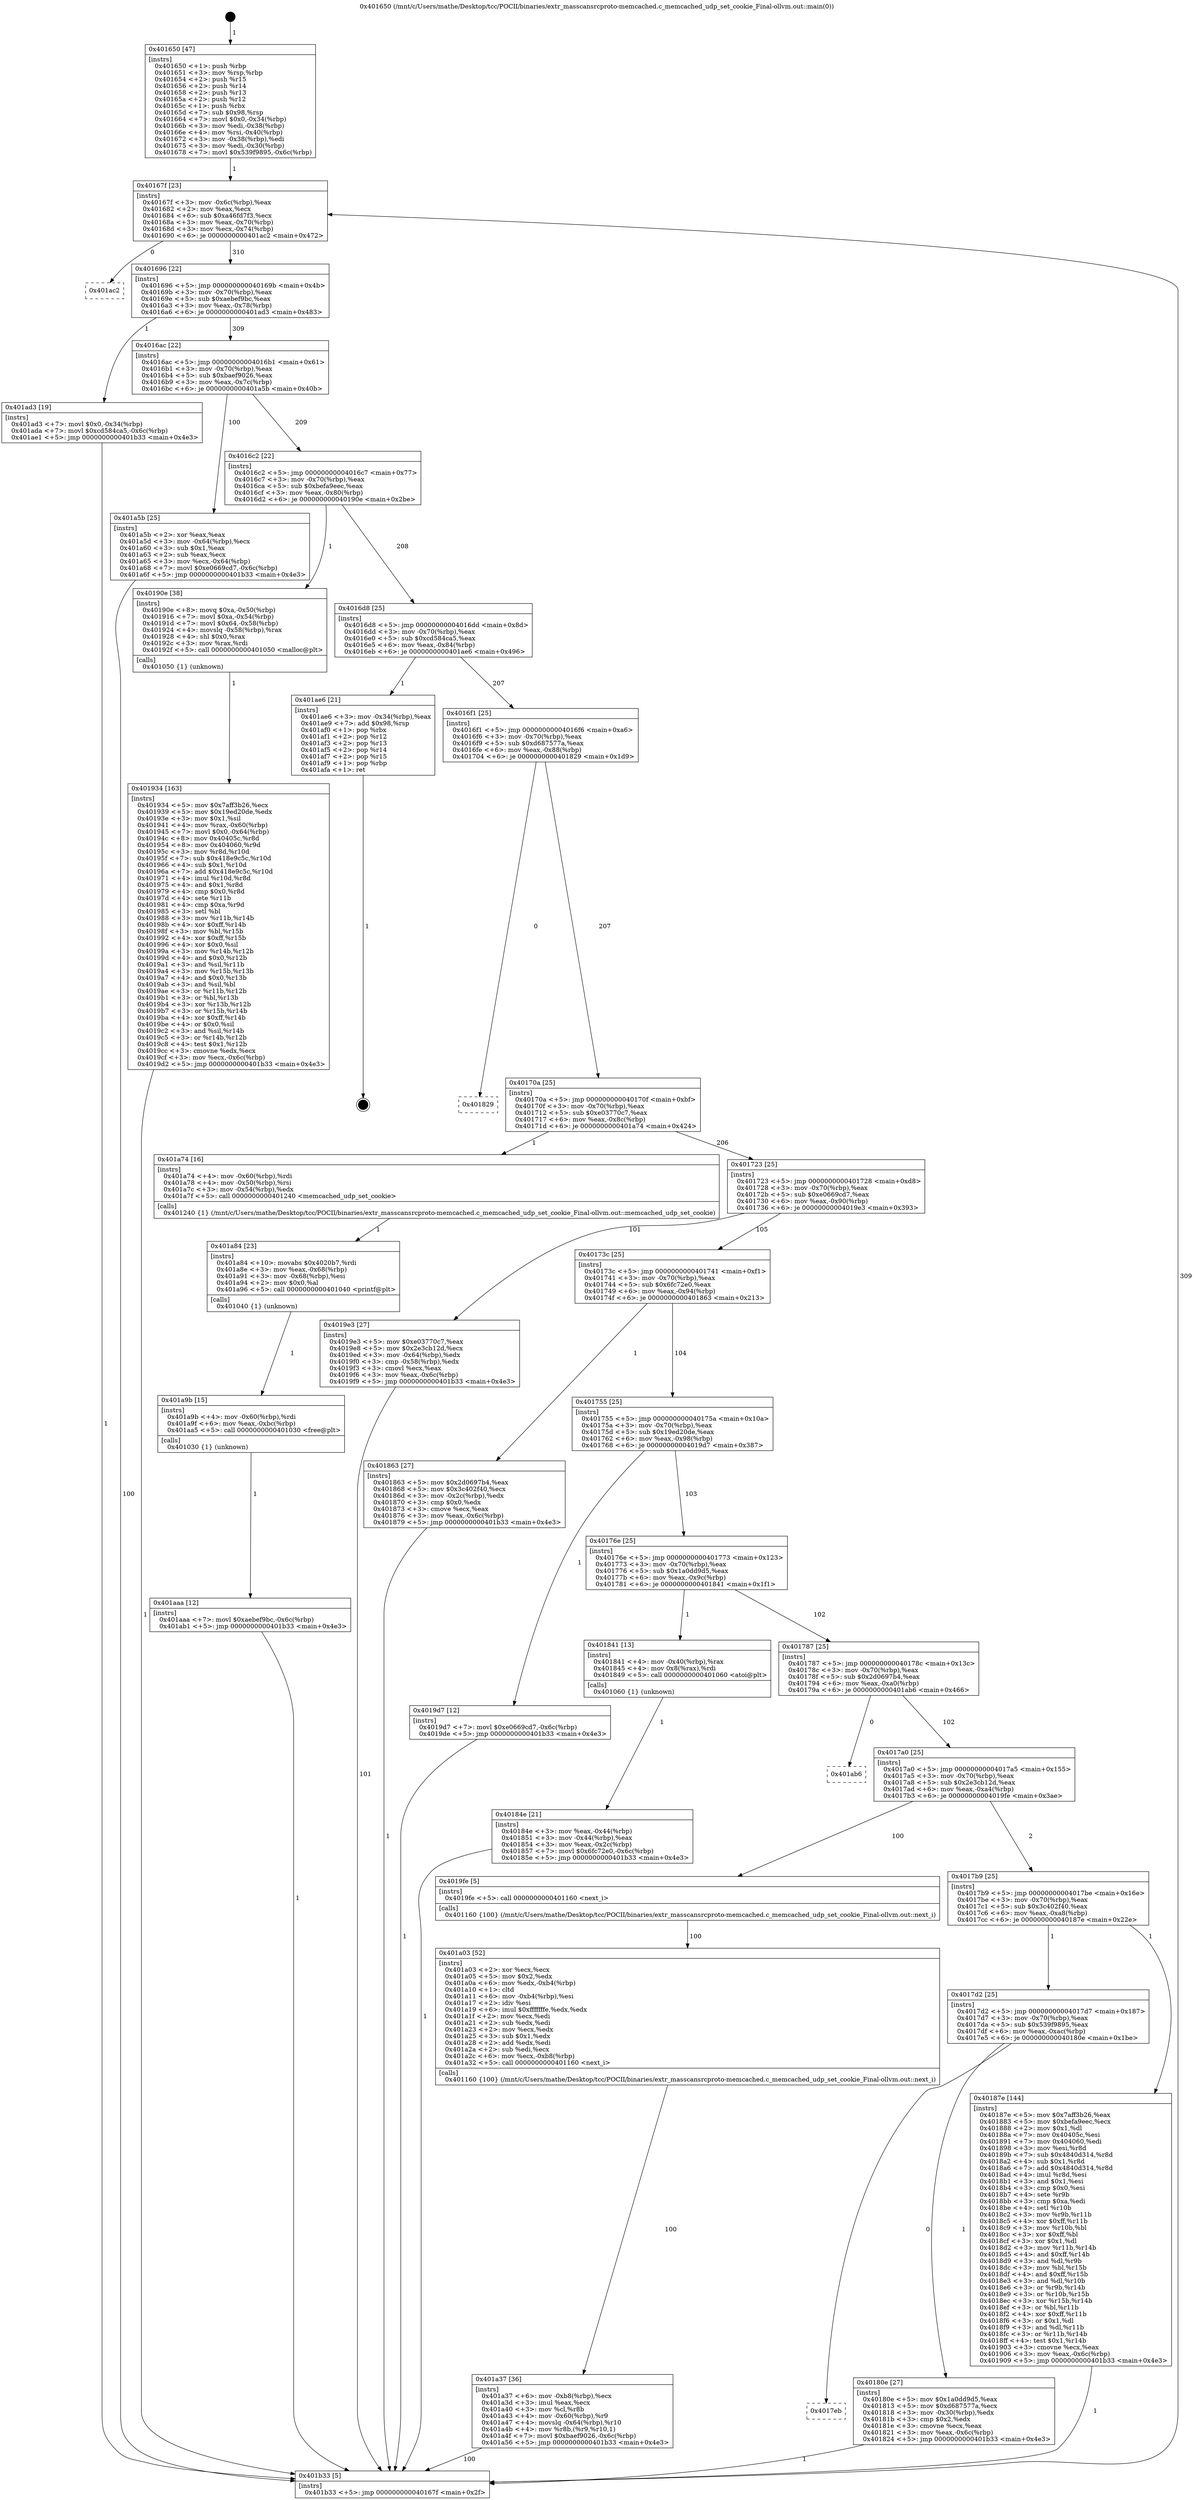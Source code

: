 digraph "0x401650" {
  label = "0x401650 (/mnt/c/Users/mathe/Desktop/tcc/POCII/binaries/extr_masscansrcproto-memcached.c_memcached_udp_set_cookie_Final-ollvm.out::main(0))"
  labelloc = "t"
  node[shape=record]

  Entry [label="",width=0.3,height=0.3,shape=circle,fillcolor=black,style=filled]
  "0x40167f" [label="{
     0x40167f [23]\l
     | [instrs]\l
     &nbsp;&nbsp;0x40167f \<+3\>: mov -0x6c(%rbp),%eax\l
     &nbsp;&nbsp;0x401682 \<+2\>: mov %eax,%ecx\l
     &nbsp;&nbsp;0x401684 \<+6\>: sub $0xa46fd7f3,%ecx\l
     &nbsp;&nbsp;0x40168a \<+3\>: mov %eax,-0x70(%rbp)\l
     &nbsp;&nbsp;0x40168d \<+3\>: mov %ecx,-0x74(%rbp)\l
     &nbsp;&nbsp;0x401690 \<+6\>: je 0000000000401ac2 \<main+0x472\>\l
  }"]
  "0x401ac2" [label="{
     0x401ac2\l
  }", style=dashed]
  "0x401696" [label="{
     0x401696 [22]\l
     | [instrs]\l
     &nbsp;&nbsp;0x401696 \<+5\>: jmp 000000000040169b \<main+0x4b\>\l
     &nbsp;&nbsp;0x40169b \<+3\>: mov -0x70(%rbp),%eax\l
     &nbsp;&nbsp;0x40169e \<+5\>: sub $0xaebef9bc,%eax\l
     &nbsp;&nbsp;0x4016a3 \<+3\>: mov %eax,-0x78(%rbp)\l
     &nbsp;&nbsp;0x4016a6 \<+6\>: je 0000000000401ad3 \<main+0x483\>\l
  }"]
  Exit [label="",width=0.3,height=0.3,shape=circle,fillcolor=black,style=filled,peripheries=2]
  "0x401ad3" [label="{
     0x401ad3 [19]\l
     | [instrs]\l
     &nbsp;&nbsp;0x401ad3 \<+7\>: movl $0x0,-0x34(%rbp)\l
     &nbsp;&nbsp;0x401ada \<+7\>: movl $0xcd584ca5,-0x6c(%rbp)\l
     &nbsp;&nbsp;0x401ae1 \<+5\>: jmp 0000000000401b33 \<main+0x4e3\>\l
  }"]
  "0x4016ac" [label="{
     0x4016ac [22]\l
     | [instrs]\l
     &nbsp;&nbsp;0x4016ac \<+5\>: jmp 00000000004016b1 \<main+0x61\>\l
     &nbsp;&nbsp;0x4016b1 \<+3\>: mov -0x70(%rbp),%eax\l
     &nbsp;&nbsp;0x4016b4 \<+5\>: sub $0xbaef9026,%eax\l
     &nbsp;&nbsp;0x4016b9 \<+3\>: mov %eax,-0x7c(%rbp)\l
     &nbsp;&nbsp;0x4016bc \<+6\>: je 0000000000401a5b \<main+0x40b\>\l
  }"]
  "0x401aaa" [label="{
     0x401aaa [12]\l
     | [instrs]\l
     &nbsp;&nbsp;0x401aaa \<+7\>: movl $0xaebef9bc,-0x6c(%rbp)\l
     &nbsp;&nbsp;0x401ab1 \<+5\>: jmp 0000000000401b33 \<main+0x4e3\>\l
  }"]
  "0x401a5b" [label="{
     0x401a5b [25]\l
     | [instrs]\l
     &nbsp;&nbsp;0x401a5b \<+2\>: xor %eax,%eax\l
     &nbsp;&nbsp;0x401a5d \<+3\>: mov -0x64(%rbp),%ecx\l
     &nbsp;&nbsp;0x401a60 \<+3\>: sub $0x1,%eax\l
     &nbsp;&nbsp;0x401a63 \<+2\>: sub %eax,%ecx\l
     &nbsp;&nbsp;0x401a65 \<+3\>: mov %ecx,-0x64(%rbp)\l
     &nbsp;&nbsp;0x401a68 \<+7\>: movl $0xe0669cd7,-0x6c(%rbp)\l
     &nbsp;&nbsp;0x401a6f \<+5\>: jmp 0000000000401b33 \<main+0x4e3\>\l
  }"]
  "0x4016c2" [label="{
     0x4016c2 [22]\l
     | [instrs]\l
     &nbsp;&nbsp;0x4016c2 \<+5\>: jmp 00000000004016c7 \<main+0x77\>\l
     &nbsp;&nbsp;0x4016c7 \<+3\>: mov -0x70(%rbp),%eax\l
     &nbsp;&nbsp;0x4016ca \<+5\>: sub $0xbefa9eec,%eax\l
     &nbsp;&nbsp;0x4016cf \<+3\>: mov %eax,-0x80(%rbp)\l
     &nbsp;&nbsp;0x4016d2 \<+6\>: je 000000000040190e \<main+0x2be\>\l
  }"]
  "0x401a9b" [label="{
     0x401a9b [15]\l
     | [instrs]\l
     &nbsp;&nbsp;0x401a9b \<+4\>: mov -0x60(%rbp),%rdi\l
     &nbsp;&nbsp;0x401a9f \<+6\>: mov %eax,-0xbc(%rbp)\l
     &nbsp;&nbsp;0x401aa5 \<+5\>: call 0000000000401030 \<free@plt\>\l
     | [calls]\l
     &nbsp;&nbsp;0x401030 \{1\} (unknown)\l
  }"]
  "0x40190e" [label="{
     0x40190e [38]\l
     | [instrs]\l
     &nbsp;&nbsp;0x40190e \<+8\>: movq $0xa,-0x50(%rbp)\l
     &nbsp;&nbsp;0x401916 \<+7\>: movl $0xa,-0x54(%rbp)\l
     &nbsp;&nbsp;0x40191d \<+7\>: movl $0x64,-0x58(%rbp)\l
     &nbsp;&nbsp;0x401924 \<+4\>: movslq -0x58(%rbp),%rax\l
     &nbsp;&nbsp;0x401928 \<+4\>: shl $0x0,%rax\l
     &nbsp;&nbsp;0x40192c \<+3\>: mov %rax,%rdi\l
     &nbsp;&nbsp;0x40192f \<+5\>: call 0000000000401050 \<malloc@plt\>\l
     | [calls]\l
     &nbsp;&nbsp;0x401050 \{1\} (unknown)\l
  }"]
  "0x4016d8" [label="{
     0x4016d8 [25]\l
     | [instrs]\l
     &nbsp;&nbsp;0x4016d8 \<+5\>: jmp 00000000004016dd \<main+0x8d\>\l
     &nbsp;&nbsp;0x4016dd \<+3\>: mov -0x70(%rbp),%eax\l
     &nbsp;&nbsp;0x4016e0 \<+5\>: sub $0xcd584ca5,%eax\l
     &nbsp;&nbsp;0x4016e5 \<+6\>: mov %eax,-0x84(%rbp)\l
     &nbsp;&nbsp;0x4016eb \<+6\>: je 0000000000401ae6 \<main+0x496\>\l
  }"]
  "0x401a84" [label="{
     0x401a84 [23]\l
     | [instrs]\l
     &nbsp;&nbsp;0x401a84 \<+10\>: movabs $0x4020b7,%rdi\l
     &nbsp;&nbsp;0x401a8e \<+3\>: mov %eax,-0x68(%rbp)\l
     &nbsp;&nbsp;0x401a91 \<+3\>: mov -0x68(%rbp),%esi\l
     &nbsp;&nbsp;0x401a94 \<+2\>: mov $0x0,%al\l
     &nbsp;&nbsp;0x401a96 \<+5\>: call 0000000000401040 \<printf@plt\>\l
     | [calls]\l
     &nbsp;&nbsp;0x401040 \{1\} (unknown)\l
  }"]
  "0x401ae6" [label="{
     0x401ae6 [21]\l
     | [instrs]\l
     &nbsp;&nbsp;0x401ae6 \<+3\>: mov -0x34(%rbp),%eax\l
     &nbsp;&nbsp;0x401ae9 \<+7\>: add $0x98,%rsp\l
     &nbsp;&nbsp;0x401af0 \<+1\>: pop %rbx\l
     &nbsp;&nbsp;0x401af1 \<+2\>: pop %r12\l
     &nbsp;&nbsp;0x401af3 \<+2\>: pop %r13\l
     &nbsp;&nbsp;0x401af5 \<+2\>: pop %r14\l
     &nbsp;&nbsp;0x401af7 \<+2\>: pop %r15\l
     &nbsp;&nbsp;0x401af9 \<+1\>: pop %rbp\l
     &nbsp;&nbsp;0x401afa \<+1\>: ret\l
  }"]
  "0x4016f1" [label="{
     0x4016f1 [25]\l
     | [instrs]\l
     &nbsp;&nbsp;0x4016f1 \<+5\>: jmp 00000000004016f6 \<main+0xa6\>\l
     &nbsp;&nbsp;0x4016f6 \<+3\>: mov -0x70(%rbp),%eax\l
     &nbsp;&nbsp;0x4016f9 \<+5\>: sub $0xd687577a,%eax\l
     &nbsp;&nbsp;0x4016fe \<+6\>: mov %eax,-0x88(%rbp)\l
     &nbsp;&nbsp;0x401704 \<+6\>: je 0000000000401829 \<main+0x1d9\>\l
  }"]
  "0x401a37" [label="{
     0x401a37 [36]\l
     | [instrs]\l
     &nbsp;&nbsp;0x401a37 \<+6\>: mov -0xb8(%rbp),%ecx\l
     &nbsp;&nbsp;0x401a3d \<+3\>: imul %eax,%ecx\l
     &nbsp;&nbsp;0x401a40 \<+3\>: mov %cl,%r8b\l
     &nbsp;&nbsp;0x401a43 \<+4\>: mov -0x60(%rbp),%r9\l
     &nbsp;&nbsp;0x401a47 \<+4\>: movslq -0x64(%rbp),%r10\l
     &nbsp;&nbsp;0x401a4b \<+4\>: mov %r8b,(%r9,%r10,1)\l
     &nbsp;&nbsp;0x401a4f \<+7\>: movl $0xbaef9026,-0x6c(%rbp)\l
     &nbsp;&nbsp;0x401a56 \<+5\>: jmp 0000000000401b33 \<main+0x4e3\>\l
  }"]
  "0x401829" [label="{
     0x401829\l
  }", style=dashed]
  "0x40170a" [label="{
     0x40170a [25]\l
     | [instrs]\l
     &nbsp;&nbsp;0x40170a \<+5\>: jmp 000000000040170f \<main+0xbf\>\l
     &nbsp;&nbsp;0x40170f \<+3\>: mov -0x70(%rbp),%eax\l
     &nbsp;&nbsp;0x401712 \<+5\>: sub $0xe03770c7,%eax\l
     &nbsp;&nbsp;0x401717 \<+6\>: mov %eax,-0x8c(%rbp)\l
     &nbsp;&nbsp;0x40171d \<+6\>: je 0000000000401a74 \<main+0x424\>\l
  }"]
  "0x401a03" [label="{
     0x401a03 [52]\l
     | [instrs]\l
     &nbsp;&nbsp;0x401a03 \<+2\>: xor %ecx,%ecx\l
     &nbsp;&nbsp;0x401a05 \<+5\>: mov $0x2,%edx\l
     &nbsp;&nbsp;0x401a0a \<+6\>: mov %edx,-0xb4(%rbp)\l
     &nbsp;&nbsp;0x401a10 \<+1\>: cltd\l
     &nbsp;&nbsp;0x401a11 \<+6\>: mov -0xb4(%rbp),%esi\l
     &nbsp;&nbsp;0x401a17 \<+2\>: idiv %esi\l
     &nbsp;&nbsp;0x401a19 \<+6\>: imul $0xfffffffe,%edx,%edx\l
     &nbsp;&nbsp;0x401a1f \<+2\>: mov %ecx,%edi\l
     &nbsp;&nbsp;0x401a21 \<+2\>: sub %edx,%edi\l
     &nbsp;&nbsp;0x401a23 \<+2\>: mov %ecx,%edx\l
     &nbsp;&nbsp;0x401a25 \<+3\>: sub $0x1,%edx\l
     &nbsp;&nbsp;0x401a28 \<+2\>: add %edx,%edi\l
     &nbsp;&nbsp;0x401a2a \<+2\>: sub %edi,%ecx\l
     &nbsp;&nbsp;0x401a2c \<+6\>: mov %ecx,-0xb8(%rbp)\l
     &nbsp;&nbsp;0x401a32 \<+5\>: call 0000000000401160 \<next_i\>\l
     | [calls]\l
     &nbsp;&nbsp;0x401160 \{100\} (/mnt/c/Users/mathe/Desktop/tcc/POCII/binaries/extr_masscansrcproto-memcached.c_memcached_udp_set_cookie_Final-ollvm.out::next_i)\l
  }"]
  "0x401a74" [label="{
     0x401a74 [16]\l
     | [instrs]\l
     &nbsp;&nbsp;0x401a74 \<+4\>: mov -0x60(%rbp),%rdi\l
     &nbsp;&nbsp;0x401a78 \<+4\>: mov -0x50(%rbp),%rsi\l
     &nbsp;&nbsp;0x401a7c \<+3\>: mov -0x54(%rbp),%edx\l
     &nbsp;&nbsp;0x401a7f \<+5\>: call 0000000000401240 \<memcached_udp_set_cookie\>\l
     | [calls]\l
     &nbsp;&nbsp;0x401240 \{1\} (/mnt/c/Users/mathe/Desktop/tcc/POCII/binaries/extr_masscansrcproto-memcached.c_memcached_udp_set_cookie_Final-ollvm.out::memcached_udp_set_cookie)\l
  }"]
  "0x401723" [label="{
     0x401723 [25]\l
     | [instrs]\l
     &nbsp;&nbsp;0x401723 \<+5\>: jmp 0000000000401728 \<main+0xd8\>\l
     &nbsp;&nbsp;0x401728 \<+3\>: mov -0x70(%rbp),%eax\l
     &nbsp;&nbsp;0x40172b \<+5\>: sub $0xe0669cd7,%eax\l
     &nbsp;&nbsp;0x401730 \<+6\>: mov %eax,-0x90(%rbp)\l
     &nbsp;&nbsp;0x401736 \<+6\>: je 00000000004019e3 \<main+0x393\>\l
  }"]
  "0x401934" [label="{
     0x401934 [163]\l
     | [instrs]\l
     &nbsp;&nbsp;0x401934 \<+5\>: mov $0x7aff3b26,%ecx\l
     &nbsp;&nbsp;0x401939 \<+5\>: mov $0x19ed20de,%edx\l
     &nbsp;&nbsp;0x40193e \<+3\>: mov $0x1,%sil\l
     &nbsp;&nbsp;0x401941 \<+4\>: mov %rax,-0x60(%rbp)\l
     &nbsp;&nbsp;0x401945 \<+7\>: movl $0x0,-0x64(%rbp)\l
     &nbsp;&nbsp;0x40194c \<+8\>: mov 0x40405c,%r8d\l
     &nbsp;&nbsp;0x401954 \<+8\>: mov 0x404060,%r9d\l
     &nbsp;&nbsp;0x40195c \<+3\>: mov %r8d,%r10d\l
     &nbsp;&nbsp;0x40195f \<+7\>: sub $0x418e9c5c,%r10d\l
     &nbsp;&nbsp;0x401966 \<+4\>: sub $0x1,%r10d\l
     &nbsp;&nbsp;0x40196a \<+7\>: add $0x418e9c5c,%r10d\l
     &nbsp;&nbsp;0x401971 \<+4\>: imul %r10d,%r8d\l
     &nbsp;&nbsp;0x401975 \<+4\>: and $0x1,%r8d\l
     &nbsp;&nbsp;0x401979 \<+4\>: cmp $0x0,%r8d\l
     &nbsp;&nbsp;0x40197d \<+4\>: sete %r11b\l
     &nbsp;&nbsp;0x401981 \<+4\>: cmp $0xa,%r9d\l
     &nbsp;&nbsp;0x401985 \<+3\>: setl %bl\l
     &nbsp;&nbsp;0x401988 \<+3\>: mov %r11b,%r14b\l
     &nbsp;&nbsp;0x40198b \<+4\>: xor $0xff,%r14b\l
     &nbsp;&nbsp;0x40198f \<+3\>: mov %bl,%r15b\l
     &nbsp;&nbsp;0x401992 \<+4\>: xor $0xff,%r15b\l
     &nbsp;&nbsp;0x401996 \<+4\>: xor $0x0,%sil\l
     &nbsp;&nbsp;0x40199a \<+3\>: mov %r14b,%r12b\l
     &nbsp;&nbsp;0x40199d \<+4\>: and $0x0,%r12b\l
     &nbsp;&nbsp;0x4019a1 \<+3\>: and %sil,%r11b\l
     &nbsp;&nbsp;0x4019a4 \<+3\>: mov %r15b,%r13b\l
     &nbsp;&nbsp;0x4019a7 \<+4\>: and $0x0,%r13b\l
     &nbsp;&nbsp;0x4019ab \<+3\>: and %sil,%bl\l
     &nbsp;&nbsp;0x4019ae \<+3\>: or %r11b,%r12b\l
     &nbsp;&nbsp;0x4019b1 \<+3\>: or %bl,%r13b\l
     &nbsp;&nbsp;0x4019b4 \<+3\>: xor %r13b,%r12b\l
     &nbsp;&nbsp;0x4019b7 \<+3\>: or %r15b,%r14b\l
     &nbsp;&nbsp;0x4019ba \<+4\>: xor $0xff,%r14b\l
     &nbsp;&nbsp;0x4019be \<+4\>: or $0x0,%sil\l
     &nbsp;&nbsp;0x4019c2 \<+3\>: and %sil,%r14b\l
     &nbsp;&nbsp;0x4019c5 \<+3\>: or %r14b,%r12b\l
     &nbsp;&nbsp;0x4019c8 \<+4\>: test $0x1,%r12b\l
     &nbsp;&nbsp;0x4019cc \<+3\>: cmovne %edx,%ecx\l
     &nbsp;&nbsp;0x4019cf \<+3\>: mov %ecx,-0x6c(%rbp)\l
     &nbsp;&nbsp;0x4019d2 \<+5\>: jmp 0000000000401b33 \<main+0x4e3\>\l
  }"]
  "0x4019e3" [label="{
     0x4019e3 [27]\l
     | [instrs]\l
     &nbsp;&nbsp;0x4019e3 \<+5\>: mov $0xe03770c7,%eax\l
     &nbsp;&nbsp;0x4019e8 \<+5\>: mov $0x2e3cb12d,%ecx\l
     &nbsp;&nbsp;0x4019ed \<+3\>: mov -0x64(%rbp),%edx\l
     &nbsp;&nbsp;0x4019f0 \<+3\>: cmp -0x58(%rbp),%edx\l
     &nbsp;&nbsp;0x4019f3 \<+3\>: cmovl %ecx,%eax\l
     &nbsp;&nbsp;0x4019f6 \<+3\>: mov %eax,-0x6c(%rbp)\l
     &nbsp;&nbsp;0x4019f9 \<+5\>: jmp 0000000000401b33 \<main+0x4e3\>\l
  }"]
  "0x40173c" [label="{
     0x40173c [25]\l
     | [instrs]\l
     &nbsp;&nbsp;0x40173c \<+5\>: jmp 0000000000401741 \<main+0xf1\>\l
     &nbsp;&nbsp;0x401741 \<+3\>: mov -0x70(%rbp),%eax\l
     &nbsp;&nbsp;0x401744 \<+5\>: sub $0x6fc72e0,%eax\l
     &nbsp;&nbsp;0x401749 \<+6\>: mov %eax,-0x94(%rbp)\l
     &nbsp;&nbsp;0x40174f \<+6\>: je 0000000000401863 \<main+0x213\>\l
  }"]
  "0x40184e" [label="{
     0x40184e [21]\l
     | [instrs]\l
     &nbsp;&nbsp;0x40184e \<+3\>: mov %eax,-0x44(%rbp)\l
     &nbsp;&nbsp;0x401851 \<+3\>: mov -0x44(%rbp),%eax\l
     &nbsp;&nbsp;0x401854 \<+3\>: mov %eax,-0x2c(%rbp)\l
     &nbsp;&nbsp;0x401857 \<+7\>: movl $0x6fc72e0,-0x6c(%rbp)\l
     &nbsp;&nbsp;0x40185e \<+5\>: jmp 0000000000401b33 \<main+0x4e3\>\l
  }"]
  "0x401863" [label="{
     0x401863 [27]\l
     | [instrs]\l
     &nbsp;&nbsp;0x401863 \<+5\>: mov $0x2d0697b4,%eax\l
     &nbsp;&nbsp;0x401868 \<+5\>: mov $0x3c402f40,%ecx\l
     &nbsp;&nbsp;0x40186d \<+3\>: mov -0x2c(%rbp),%edx\l
     &nbsp;&nbsp;0x401870 \<+3\>: cmp $0x0,%edx\l
     &nbsp;&nbsp;0x401873 \<+3\>: cmove %ecx,%eax\l
     &nbsp;&nbsp;0x401876 \<+3\>: mov %eax,-0x6c(%rbp)\l
     &nbsp;&nbsp;0x401879 \<+5\>: jmp 0000000000401b33 \<main+0x4e3\>\l
  }"]
  "0x401755" [label="{
     0x401755 [25]\l
     | [instrs]\l
     &nbsp;&nbsp;0x401755 \<+5\>: jmp 000000000040175a \<main+0x10a\>\l
     &nbsp;&nbsp;0x40175a \<+3\>: mov -0x70(%rbp),%eax\l
     &nbsp;&nbsp;0x40175d \<+5\>: sub $0x19ed20de,%eax\l
     &nbsp;&nbsp;0x401762 \<+6\>: mov %eax,-0x98(%rbp)\l
     &nbsp;&nbsp;0x401768 \<+6\>: je 00000000004019d7 \<main+0x387\>\l
  }"]
  "0x401650" [label="{
     0x401650 [47]\l
     | [instrs]\l
     &nbsp;&nbsp;0x401650 \<+1\>: push %rbp\l
     &nbsp;&nbsp;0x401651 \<+3\>: mov %rsp,%rbp\l
     &nbsp;&nbsp;0x401654 \<+2\>: push %r15\l
     &nbsp;&nbsp;0x401656 \<+2\>: push %r14\l
     &nbsp;&nbsp;0x401658 \<+2\>: push %r13\l
     &nbsp;&nbsp;0x40165a \<+2\>: push %r12\l
     &nbsp;&nbsp;0x40165c \<+1\>: push %rbx\l
     &nbsp;&nbsp;0x40165d \<+7\>: sub $0x98,%rsp\l
     &nbsp;&nbsp;0x401664 \<+7\>: movl $0x0,-0x34(%rbp)\l
     &nbsp;&nbsp;0x40166b \<+3\>: mov %edi,-0x38(%rbp)\l
     &nbsp;&nbsp;0x40166e \<+4\>: mov %rsi,-0x40(%rbp)\l
     &nbsp;&nbsp;0x401672 \<+3\>: mov -0x38(%rbp),%edi\l
     &nbsp;&nbsp;0x401675 \<+3\>: mov %edi,-0x30(%rbp)\l
     &nbsp;&nbsp;0x401678 \<+7\>: movl $0x539f9895,-0x6c(%rbp)\l
  }"]
  "0x4019d7" [label="{
     0x4019d7 [12]\l
     | [instrs]\l
     &nbsp;&nbsp;0x4019d7 \<+7\>: movl $0xe0669cd7,-0x6c(%rbp)\l
     &nbsp;&nbsp;0x4019de \<+5\>: jmp 0000000000401b33 \<main+0x4e3\>\l
  }"]
  "0x40176e" [label="{
     0x40176e [25]\l
     | [instrs]\l
     &nbsp;&nbsp;0x40176e \<+5\>: jmp 0000000000401773 \<main+0x123\>\l
     &nbsp;&nbsp;0x401773 \<+3\>: mov -0x70(%rbp),%eax\l
     &nbsp;&nbsp;0x401776 \<+5\>: sub $0x1a0dd9d5,%eax\l
     &nbsp;&nbsp;0x40177b \<+6\>: mov %eax,-0x9c(%rbp)\l
     &nbsp;&nbsp;0x401781 \<+6\>: je 0000000000401841 \<main+0x1f1\>\l
  }"]
  "0x401b33" [label="{
     0x401b33 [5]\l
     | [instrs]\l
     &nbsp;&nbsp;0x401b33 \<+5\>: jmp 000000000040167f \<main+0x2f\>\l
  }"]
  "0x401841" [label="{
     0x401841 [13]\l
     | [instrs]\l
     &nbsp;&nbsp;0x401841 \<+4\>: mov -0x40(%rbp),%rax\l
     &nbsp;&nbsp;0x401845 \<+4\>: mov 0x8(%rax),%rdi\l
     &nbsp;&nbsp;0x401849 \<+5\>: call 0000000000401060 \<atoi@plt\>\l
     | [calls]\l
     &nbsp;&nbsp;0x401060 \{1\} (unknown)\l
  }"]
  "0x401787" [label="{
     0x401787 [25]\l
     | [instrs]\l
     &nbsp;&nbsp;0x401787 \<+5\>: jmp 000000000040178c \<main+0x13c\>\l
     &nbsp;&nbsp;0x40178c \<+3\>: mov -0x70(%rbp),%eax\l
     &nbsp;&nbsp;0x40178f \<+5\>: sub $0x2d0697b4,%eax\l
     &nbsp;&nbsp;0x401794 \<+6\>: mov %eax,-0xa0(%rbp)\l
     &nbsp;&nbsp;0x40179a \<+6\>: je 0000000000401ab6 \<main+0x466\>\l
  }"]
  "0x4017eb" [label="{
     0x4017eb\l
  }", style=dashed]
  "0x401ab6" [label="{
     0x401ab6\l
  }", style=dashed]
  "0x4017a0" [label="{
     0x4017a0 [25]\l
     | [instrs]\l
     &nbsp;&nbsp;0x4017a0 \<+5\>: jmp 00000000004017a5 \<main+0x155\>\l
     &nbsp;&nbsp;0x4017a5 \<+3\>: mov -0x70(%rbp),%eax\l
     &nbsp;&nbsp;0x4017a8 \<+5\>: sub $0x2e3cb12d,%eax\l
     &nbsp;&nbsp;0x4017ad \<+6\>: mov %eax,-0xa4(%rbp)\l
     &nbsp;&nbsp;0x4017b3 \<+6\>: je 00000000004019fe \<main+0x3ae\>\l
  }"]
  "0x40180e" [label="{
     0x40180e [27]\l
     | [instrs]\l
     &nbsp;&nbsp;0x40180e \<+5\>: mov $0x1a0dd9d5,%eax\l
     &nbsp;&nbsp;0x401813 \<+5\>: mov $0xd687577a,%ecx\l
     &nbsp;&nbsp;0x401818 \<+3\>: mov -0x30(%rbp),%edx\l
     &nbsp;&nbsp;0x40181b \<+3\>: cmp $0x2,%edx\l
     &nbsp;&nbsp;0x40181e \<+3\>: cmovne %ecx,%eax\l
     &nbsp;&nbsp;0x401821 \<+3\>: mov %eax,-0x6c(%rbp)\l
     &nbsp;&nbsp;0x401824 \<+5\>: jmp 0000000000401b33 \<main+0x4e3\>\l
  }"]
  "0x4019fe" [label="{
     0x4019fe [5]\l
     | [instrs]\l
     &nbsp;&nbsp;0x4019fe \<+5\>: call 0000000000401160 \<next_i\>\l
     | [calls]\l
     &nbsp;&nbsp;0x401160 \{100\} (/mnt/c/Users/mathe/Desktop/tcc/POCII/binaries/extr_masscansrcproto-memcached.c_memcached_udp_set_cookie_Final-ollvm.out::next_i)\l
  }"]
  "0x4017b9" [label="{
     0x4017b9 [25]\l
     | [instrs]\l
     &nbsp;&nbsp;0x4017b9 \<+5\>: jmp 00000000004017be \<main+0x16e\>\l
     &nbsp;&nbsp;0x4017be \<+3\>: mov -0x70(%rbp),%eax\l
     &nbsp;&nbsp;0x4017c1 \<+5\>: sub $0x3c402f40,%eax\l
     &nbsp;&nbsp;0x4017c6 \<+6\>: mov %eax,-0xa8(%rbp)\l
     &nbsp;&nbsp;0x4017cc \<+6\>: je 000000000040187e \<main+0x22e\>\l
  }"]
  "0x4017d2" [label="{
     0x4017d2 [25]\l
     | [instrs]\l
     &nbsp;&nbsp;0x4017d2 \<+5\>: jmp 00000000004017d7 \<main+0x187\>\l
     &nbsp;&nbsp;0x4017d7 \<+3\>: mov -0x70(%rbp),%eax\l
     &nbsp;&nbsp;0x4017da \<+5\>: sub $0x539f9895,%eax\l
     &nbsp;&nbsp;0x4017df \<+6\>: mov %eax,-0xac(%rbp)\l
     &nbsp;&nbsp;0x4017e5 \<+6\>: je 000000000040180e \<main+0x1be\>\l
  }"]
  "0x40187e" [label="{
     0x40187e [144]\l
     | [instrs]\l
     &nbsp;&nbsp;0x40187e \<+5\>: mov $0x7aff3b26,%eax\l
     &nbsp;&nbsp;0x401883 \<+5\>: mov $0xbefa9eec,%ecx\l
     &nbsp;&nbsp;0x401888 \<+2\>: mov $0x1,%dl\l
     &nbsp;&nbsp;0x40188a \<+7\>: mov 0x40405c,%esi\l
     &nbsp;&nbsp;0x401891 \<+7\>: mov 0x404060,%edi\l
     &nbsp;&nbsp;0x401898 \<+3\>: mov %esi,%r8d\l
     &nbsp;&nbsp;0x40189b \<+7\>: sub $0x4840d314,%r8d\l
     &nbsp;&nbsp;0x4018a2 \<+4\>: sub $0x1,%r8d\l
     &nbsp;&nbsp;0x4018a6 \<+7\>: add $0x4840d314,%r8d\l
     &nbsp;&nbsp;0x4018ad \<+4\>: imul %r8d,%esi\l
     &nbsp;&nbsp;0x4018b1 \<+3\>: and $0x1,%esi\l
     &nbsp;&nbsp;0x4018b4 \<+3\>: cmp $0x0,%esi\l
     &nbsp;&nbsp;0x4018b7 \<+4\>: sete %r9b\l
     &nbsp;&nbsp;0x4018bb \<+3\>: cmp $0xa,%edi\l
     &nbsp;&nbsp;0x4018be \<+4\>: setl %r10b\l
     &nbsp;&nbsp;0x4018c2 \<+3\>: mov %r9b,%r11b\l
     &nbsp;&nbsp;0x4018c5 \<+4\>: xor $0xff,%r11b\l
     &nbsp;&nbsp;0x4018c9 \<+3\>: mov %r10b,%bl\l
     &nbsp;&nbsp;0x4018cc \<+3\>: xor $0xff,%bl\l
     &nbsp;&nbsp;0x4018cf \<+3\>: xor $0x1,%dl\l
     &nbsp;&nbsp;0x4018d2 \<+3\>: mov %r11b,%r14b\l
     &nbsp;&nbsp;0x4018d5 \<+4\>: and $0xff,%r14b\l
     &nbsp;&nbsp;0x4018d9 \<+3\>: and %dl,%r9b\l
     &nbsp;&nbsp;0x4018dc \<+3\>: mov %bl,%r15b\l
     &nbsp;&nbsp;0x4018df \<+4\>: and $0xff,%r15b\l
     &nbsp;&nbsp;0x4018e3 \<+3\>: and %dl,%r10b\l
     &nbsp;&nbsp;0x4018e6 \<+3\>: or %r9b,%r14b\l
     &nbsp;&nbsp;0x4018e9 \<+3\>: or %r10b,%r15b\l
     &nbsp;&nbsp;0x4018ec \<+3\>: xor %r15b,%r14b\l
     &nbsp;&nbsp;0x4018ef \<+3\>: or %bl,%r11b\l
     &nbsp;&nbsp;0x4018f2 \<+4\>: xor $0xff,%r11b\l
     &nbsp;&nbsp;0x4018f6 \<+3\>: or $0x1,%dl\l
     &nbsp;&nbsp;0x4018f9 \<+3\>: and %dl,%r11b\l
     &nbsp;&nbsp;0x4018fc \<+3\>: or %r11b,%r14b\l
     &nbsp;&nbsp;0x4018ff \<+4\>: test $0x1,%r14b\l
     &nbsp;&nbsp;0x401903 \<+3\>: cmovne %ecx,%eax\l
     &nbsp;&nbsp;0x401906 \<+3\>: mov %eax,-0x6c(%rbp)\l
     &nbsp;&nbsp;0x401909 \<+5\>: jmp 0000000000401b33 \<main+0x4e3\>\l
  }"]
  Entry -> "0x401650" [label=" 1"]
  "0x40167f" -> "0x401ac2" [label=" 0"]
  "0x40167f" -> "0x401696" [label=" 310"]
  "0x401ae6" -> Exit [label=" 1"]
  "0x401696" -> "0x401ad3" [label=" 1"]
  "0x401696" -> "0x4016ac" [label=" 309"]
  "0x401ad3" -> "0x401b33" [label=" 1"]
  "0x4016ac" -> "0x401a5b" [label=" 100"]
  "0x4016ac" -> "0x4016c2" [label=" 209"]
  "0x401aaa" -> "0x401b33" [label=" 1"]
  "0x4016c2" -> "0x40190e" [label=" 1"]
  "0x4016c2" -> "0x4016d8" [label=" 208"]
  "0x401a9b" -> "0x401aaa" [label=" 1"]
  "0x4016d8" -> "0x401ae6" [label=" 1"]
  "0x4016d8" -> "0x4016f1" [label=" 207"]
  "0x401a84" -> "0x401a9b" [label=" 1"]
  "0x4016f1" -> "0x401829" [label=" 0"]
  "0x4016f1" -> "0x40170a" [label=" 207"]
  "0x401a74" -> "0x401a84" [label=" 1"]
  "0x40170a" -> "0x401a74" [label=" 1"]
  "0x40170a" -> "0x401723" [label=" 206"]
  "0x401a5b" -> "0x401b33" [label=" 100"]
  "0x401723" -> "0x4019e3" [label=" 101"]
  "0x401723" -> "0x40173c" [label=" 105"]
  "0x401a37" -> "0x401b33" [label=" 100"]
  "0x40173c" -> "0x401863" [label=" 1"]
  "0x40173c" -> "0x401755" [label=" 104"]
  "0x401a03" -> "0x401a37" [label=" 100"]
  "0x401755" -> "0x4019d7" [label=" 1"]
  "0x401755" -> "0x40176e" [label=" 103"]
  "0x4019fe" -> "0x401a03" [label=" 100"]
  "0x40176e" -> "0x401841" [label=" 1"]
  "0x40176e" -> "0x401787" [label=" 102"]
  "0x4019e3" -> "0x401b33" [label=" 101"]
  "0x401787" -> "0x401ab6" [label=" 0"]
  "0x401787" -> "0x4017a0" [label=" 102"]
  "0x4019d7" -> "0x401b33" [label=" 1"]
  "0x4017a0" -> "0x4019fe" [label=" 100"]
  "0x4017a0" -> "0x4017b9" [label=" 2"]
  "0x401934" -> "0x401b33" [label=" 1"]
  "0x4017b9" -> "0x40187e" [label=" 1"]
  "0x4017b9" -> "0x4017d2" [label=" 1"]
  "0x40190e" -> "0x401934" [label=" 1"]
  "0x4017d2" -> "0x40180e" [label=" 1"]
  "0x4017d2" -> "0x4017eb" [label=" 0"]
  "0x40180e" -> "0x401b33" [label=" 1"]
  "0x401650" -> "0x40167f" [label=" 1"]
  "0x401b33" -> "0x40167f" [label=" 309"]
  "0x401841" -> "0x40184e" [label=" 1"]
  "0x40184e" -> "0x401b33" [label=" 1"]
  "0x401863" -> "0x401b33" [label=" 1"]
  "0x40187e" -> "0x401b33" [label=" 1"]
}
